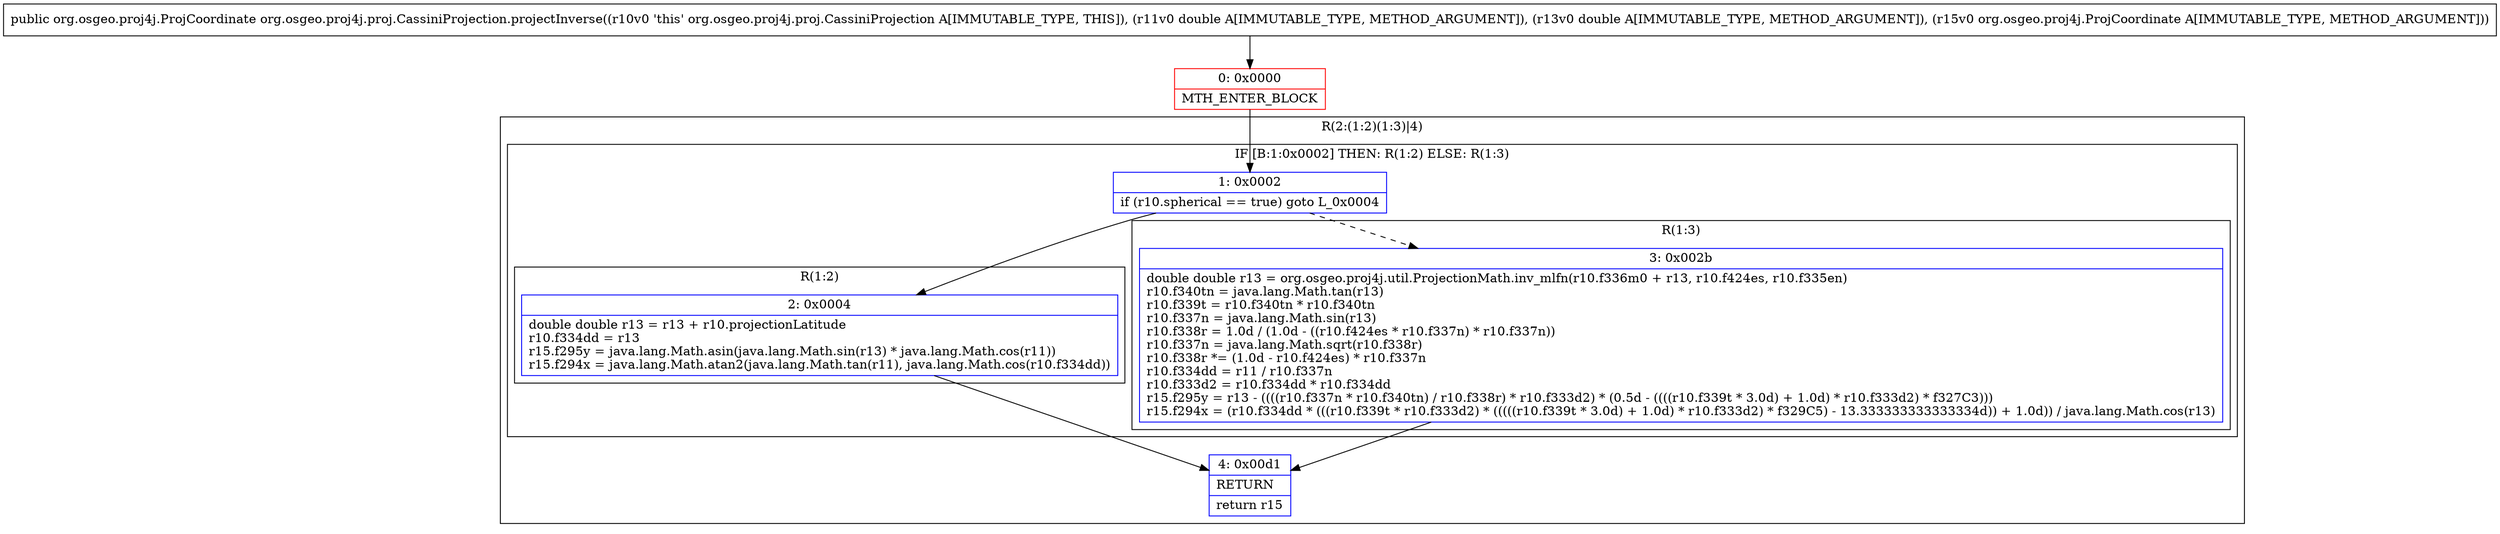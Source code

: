 digraph "CFG fororg.osgeo.proj4j.proj.CassiniProjection.projectInverse(DDLorg\/osgeo\/proj4j\/ProjCoordinate;)Lorg\/osgeo\/proj4j\/ProjCoordinate;" {
subgraph cluster_Region_1929908709 {
label = "R(2:(1:2)(1:3)|4)";
node [shape=record,color=blue];
subgraph cluster_IfRegion_1437200235 {
label = "IF [B:1:0x0002] THEN: R(1:2) ELSE: R(1:3)";
node [shape=record,color=blue];
Node_1 [shape=record,label="{1\:\ 0x0002|if (r10.spherical == true) goto L_0x0004\l}"];
subgraph cluster_Region_2055991569 {
label = "R(1:2)";
node [shape=record,color=blue];
Node_2 [shape=record,label="{2\:\ 0x0004|double double r13 = r13 + r10.projectionLatitude\lr10.f334dd = r13\lr15.f295y = java.lang.Math.asin(java.lang.Math.sin(r13) * java.lang.Math.cos(r11))\lr15.f294x = java.lang.Math.atan2(java.lang.Math.tan(r11), java.lang.Math.cos(r10.f334dd))\l}"];
}
subgraph cluster_Region_1665870238 {
label = "R(1:3)";
node [shape=record,color=blue];
Node_3 [shape=record,label="{3\:\ 0x002b|double double r13 = org.osgeo.proj4j.util.ProjectionMath.inv_mlfn(r10.f336m0 + r13, r10.f424es, r10.f335en)\lr10.f340tn = java.lang.Math.tan(r13)\lr10.f339t = r10.f340tn * r10.f340tn\lr10.f337n = java.lang.Math.sin(r13)\lr10.f338r = 1.0d \/ (1.0d \- ((r10.f424es * r10.f337n) * r10.f337n))\lr10.f337n = java.lang.Math.sqrt(r10.f338r)\lr10.f338r *= (1.0d \- r10.f424es) * r10.f337n\lr10.f334dd = r11 \/ r10.f337n\lr10.f333d2 = r10.f334dd * r10.f334dd\lr15.f295y = r13 \- ((((r10.f337n * r10.f340tn) \/ r10.f338r) * r10.f333d2) * (0.5d \- ((((r10.f339t * 3.0d) + 1.0d) * r10.f333d2) * f327C3)))\lr15.f294x = (r10.f334dd * (((r10.f339t * r10.f333d2) * (((((r10.f339t * 3.0d) + 1.0d) * r10.f333d2) * f329C5) \- 13.333333333333334d)) + 1.0d)) \/ java.lang.Math.cos(r13)\l}"];
}
}
Node_4 [shape=record,label="{4\:\ 0x00d1|RETURN\l|return r15\l}"];
}
Node_0 [shape=record,color=red,label="{0\:\ 0x0000|MTH_ENTER_BLOCK\l}"];
MethodNode[shape=record,label="{public org.osgeo.proj4j.ProjCoordinate org.osgeo.proj4j.proj.CassiniProjection.projectInverse((r10v0 'this' org.osgeo.proj4j.proj.CassiniProjection A[IMMUTABLE_TYPE, THIS]), (r11v0 double A[IMMUTABLE_TYPE, METHOD_ARGUMENT]), (r13v0 double A[IMMUTABLE_TYPE, METHOD_ARGUMENT]), (r15v0 org.osgeo.proj4j.ProjCoordinate A[IMMUTABLE_TYPE, METHOD_ARGUMENT])) }"];
MethodNode -> Node_0;
Node_1 -> Node_2;
Node_1 -> Node_3[style=dashed];
Node_2 -> Node_4;
Node_3 -> Node_4;
Node_0 -> Node_1;
}

